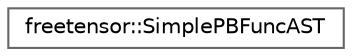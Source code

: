 digraph "Graphical Class Hierarchy"
{
 // LATEX_PDF_SIZE
  bgcolor="transparent";
  edge [fontname=Helvetica,fontsize=10,labelfontname=Helvetica,labelfontsize=10];
  node [fontname=Helvetica,fontsize=10,shape=box,height=0.2,width=0.4];
  rankdir="LR";
  Node0 [label="freetensor::SimplePBFuncAST",height=0.2,width=0.4,color="grey40", fillcolor="white", style="filled",URL="$structfreetensor_1_1SimplePBFuncAST.html",tooltip=" "];
}
